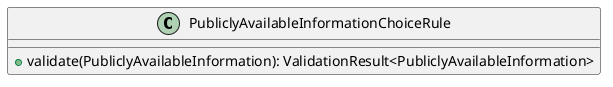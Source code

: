 @startuml

    class PubliclyAvailableInformationChoiceRule [[PubliclyAvailableInformationChoiceRule.html]] {
        +validate(PubliclyAvailableInformation): ValidationResult<PubliclyAvailableInformation>
    }

@enduml
